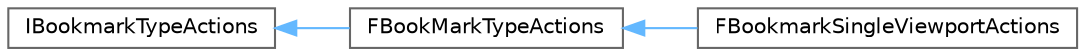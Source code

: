 digraph "Graphical Class Hierarchy"
{
 // INTERACTIVE_SVG=YES
 // LATEX_PDF_SIZE
  bgcolor="transparent";
  edge [fontname=Helvetica,fontsize=10,labelfontname=Helvetica,labelfontsize=10];
  node [fontname=Helvetica,fontsize=10,shape=box,height=0.2,width=0.4];
  rankdir="LR";
  Node0 [id="Node000000",label="IBookmarkTypeActions",height=0.2,width=0.4,color="grey40", fillcolor="white", style="filled",URL="$de/d47/classIBookmarkTypeActions.html",tooltip="Actions that can be applied to or completed with bookmarks."];
  Node0 -> Node1 [id="edge5345_Node000000_Node000001",dir="back",color="steelblue1",style="solid",tooltip=" "];
  Node1 [id="Node000001",label="FBookMarkTypeActions",height=0.2,width=0.4,color="grey40", fillcolor="white", style="filled",URL="$d6/dd0/classFBookMarkTypeActions.html",tooltip=" "];
  Node1 -> Node2 [id="edge5346_Node000001_Node000002",dir="back",color="steelblue1",style="solid",tooltip=" "];
  Node2 [id="Node000002",label="FBookmarkSingleViewportActions",height=0.2,width=0.4,color="grey40", fillcolor="white", style="filled",URL="$d2/dc8/classFBookmarkSingleViewportActions.html",tooltip="A bookmark action which jumps a single viewport to a single bookmark."];
}
